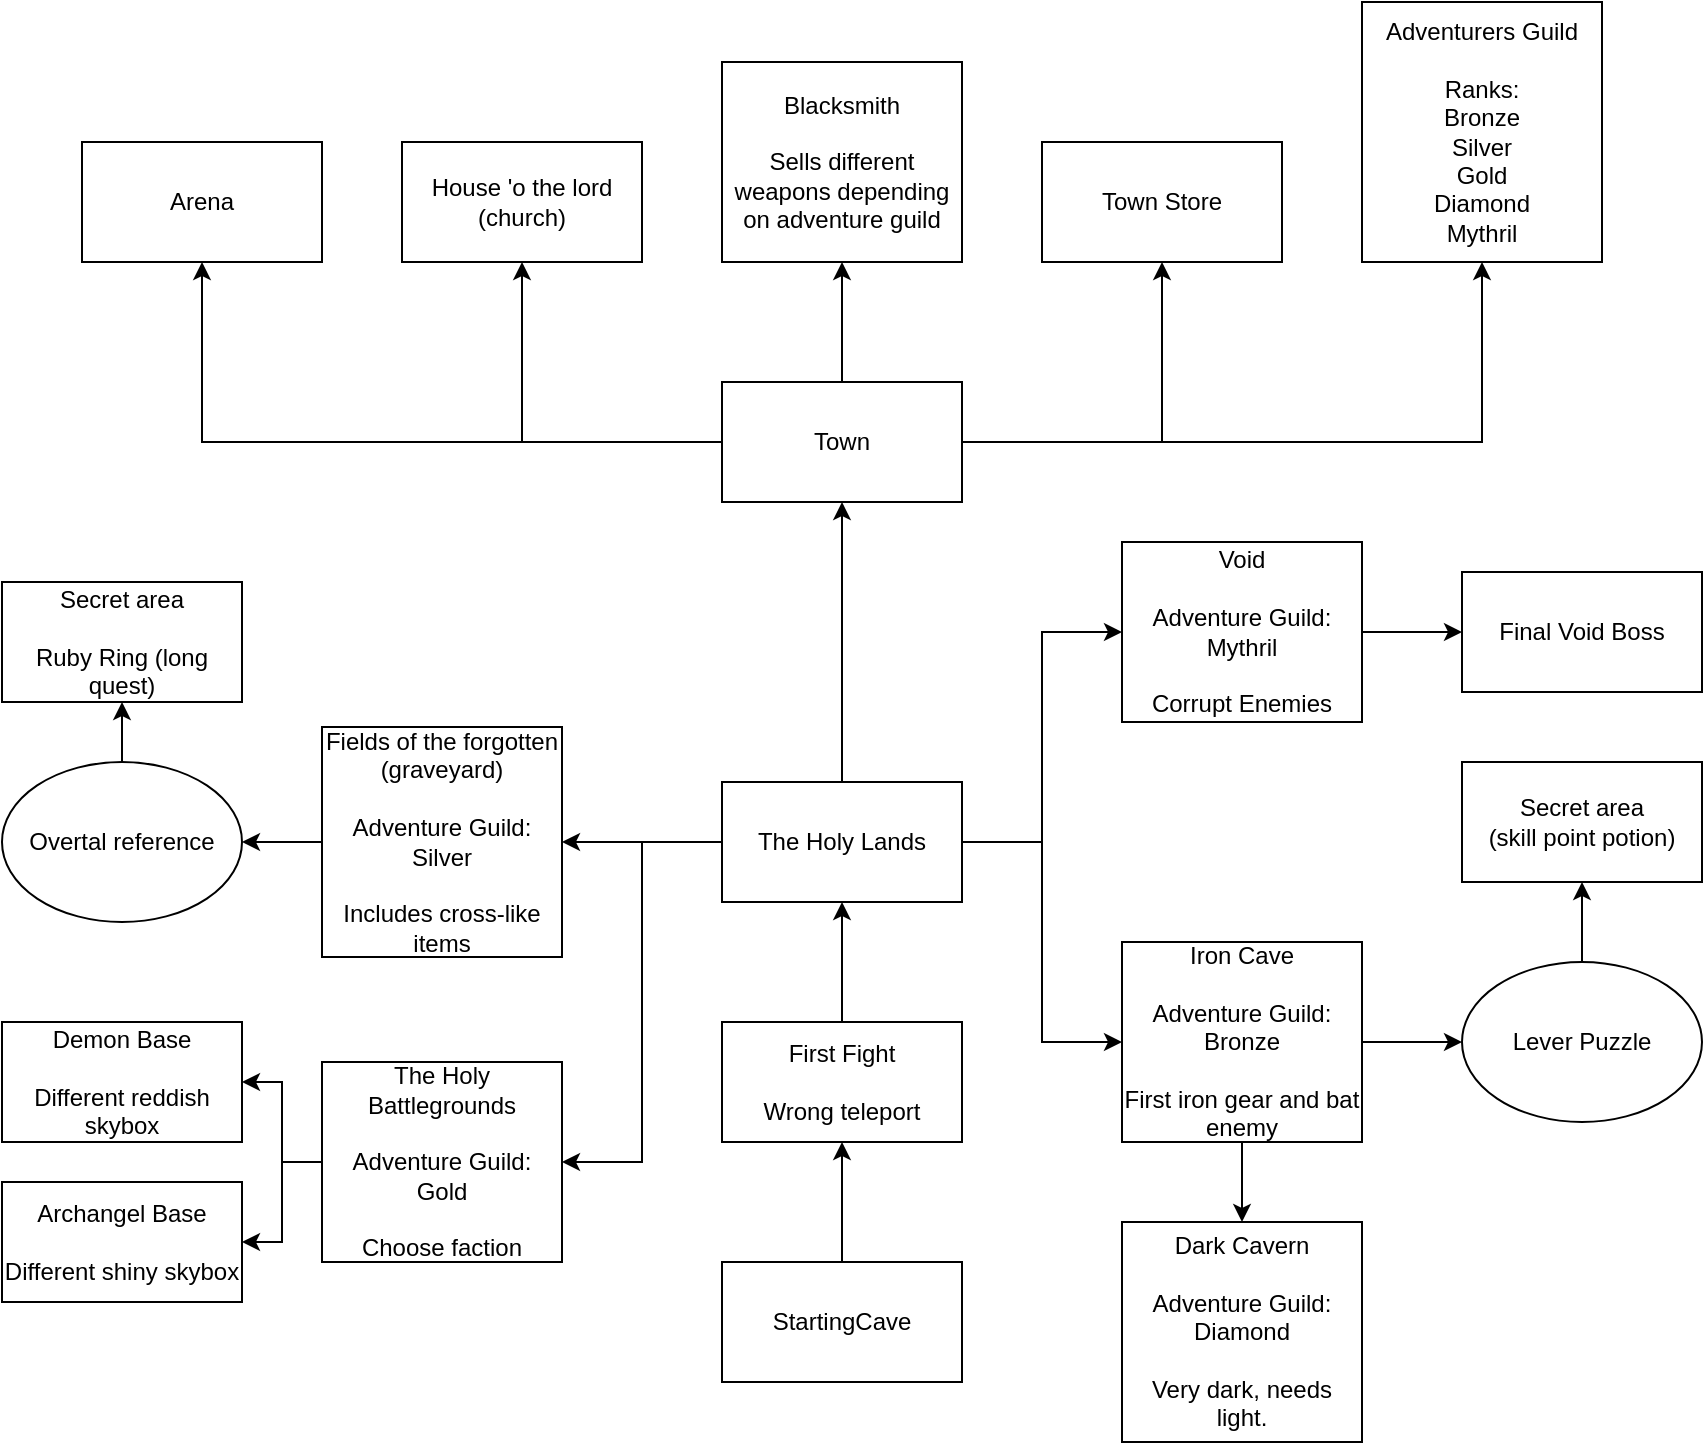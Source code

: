 <mxfile version="15.4.0" type="device"><diagram id="p0U9PMHoSr-TT_iiIyJp" name="Page-1"><mxGraphModel dx="2035" dy="1833" grid="1" gridSize="10" guides="1" tooltips="1" connect="1" arrows="1" fold="1" page="1" pageScale="1" pageWidth="850" pageHeight="1100" math="0" shadow="0"><root><mxCell id="0"/><mxCell id="1" parent="0"/><mxCell id="ngehibIeS3c7_faoRBVR-28" style="edgeStyle=orthogonalEdgeStyle;rounded=0;orthogonalLoop=1;jettySize=auto;html=1;entryX=0.5;entryY=1;entryDx=0;entryDy=0;" edge="1" parent="1" source="ngehibIeS3c7_faoRBVR-1" target="ngehibIeS3c7_faoRBVR-26"><mxGeometry relative="1" as="geometry"/></mxCell><mxCell id="ngehibIeS3c7_faoRBVR-1" value="StartingCave" style="rounded=0;whiteSpace=wrap;html=1;" vertex="1" parent="1"><mxGeometry x="160" y="600" width="120" height="60" as="geometry"/></mxCell><mxCell id="ngehibIeS3c7_faoRBVR-8" style="edgeStyle=orthogonalEdgeStyle;rounded=0;orthogonalLoop=1;jettySize=auto;html=1;entryX=0.5;entryY=1;entryDx=0;entryDy=0;" edge="1" parent="1" source="ngehibIeS3c7_faoRBVR-4" target="ngehibIeS3c7_faoRBVR-7"><mxGeometry relative="1" as="geometry"/></mxCell><mxCell id="ngehibIeS3c7_faoRBVR-36" style="edgeStyle=orthogonalEdgeStyle;rounded=0;orthogonalLoop=1;jettySize=auto;html=1;" edge="1" parent="1" source="ngehibIeS3c7_faoRBVR-4" target="ngehibIeS3c7_faoRBVR-35"><mxGeometry relative="1" as="geometry"/></mxCell><mxCell id="ngehibIeS3c7_faoRBVR-42" style="edgeStyle=orthogonalEdgeStyle;rounded=0;orthogonalLoop=1;jettySize=auto;html=1;entryX=1;entryY=0.5;entryDx=0;entryDy=0;" edge="1" parent="1" source="ngehibIeS3c7_faoRBVR-4" target="ngehibIeS3c7_faoRBVR-41"><mxGeometry relative="1" as="geometry"/></mxCell><mxCell id="ngehibIeS3c7_faoRBVR-53" style="edgeStyle=orthogonalEdgeStyle;rounded=0;orthogonalLoop=1;jettySize=auto;html=1;entryX=0;entryY=0.5;entryDx=0;entryDy=0;" edge="1" parent="1" source="ngehibIeS3c7_faoRBVR-4" target="ngehibIeS3c7_faoRBVR-22"><mxGeometry relative="1" as="geometry"/></mxCell><mxCell id="ngehibIeS3c7_faoRBVR-54" style="edgeStyle=orthogonalEdgeStyle;rounded=0;orthogonalLoop=1;jettySize=auto;html=1;entryX=0;entryY=0.5;entryDx=0;entryDy=0;" edge="1" parent="1" source="ngehibIeS3c7_faoRBVR-4" target="ngehibIeS3c7_faoRBVR-50"><mxGeometry relative="1" as="geometry"/></mxCell><mxCell id="ngehibIeS3c7_faoRBVR-4" value="The Holy Lands" style="rounded=0;whiteSpace=wrap;html=1;" vertex="1" parent="1"><mxGeometry x="160" y="360" width="120" height="60" as="geometry"/></mxCell><mxCell id="ngehibIeS3c7_faoRBVR-10" style="edgeStyle=orthogonalEdgeStyle;rounded=0;orthogonalLoop=1;jettySize=auto;html=1;entryX=0.5;entryY=1;entryDx=0;entryDy=0;" edge="1" parent="1" source="ngehibIeS3c7_faoRBVR-7" target="ngehibIeS3c7_faoRBVR-9"><mxGeometry relative="1" as="geometry"/></mxCell><mxCell id="ngehibIeS3c7_faoRBVR-12" style="edgeStyle=orthogonalEdgeStyle;rounded=0;orthogonalLoop=1;jettySize=auto;html=1;entryX=0.5;entryY=1;entryDx=0;entryDy=0;" edge="1" parent="1" source="ngehibIeS3c7_faoRBVR-7" target="ngehibIeS3c7_faoRBVR-11"><mxGeometry relative="1" as="geometry"/></mxCell><mxCell id="ngehibIeS3c7_faoRBVR-14" style="edgeStyle=orthogonalEdgeStyle;rounded=0;orthogonalLoop=1;jettySize=auto;html=1;" edge="1" parent="1" source="ngehibIeS3c7_faoRBVR-7" target="ngehibIeS3c7_faoRBVR-13"><mxGeometry relative="1" as="geometry"/></mxCell><mxCell id="ngehibIeS3c7_faoRBVR-17" style="edgeStyle=orthogonalEdgeStyle;rounded=0;orthogonalLoop=1;jettySize=auto;html=1;entryX=0.5;entryY=1;entryDx=0;entryDy=0;" edge="1" parent="1" source="ngehibIeS3c7_faoRBVR-7" target="ngehibIeS3c7_faoRBVR-16"><mxGeometry relative="1" as="geometry"/></mxCell><mxCell id="ngehibIeS3c7_faoRBVR-19" style="edgeStyle=orthogonalEdgeStyle;rounded=0;orthogonalLoop=1;jettySize=auto;html=1;" edge="1" parent="1" source="ngehibIeS3c7_faoRBVR-7" target="ngehibIeS3c7_faoRBVR-18"><mxGeometry relative="1" as="geometry"/></mxCell><mxCell id="ngehibIeS3c7_faoRBVR-7" value="Town" style="rounded=0;whiteSpace=wrap;html=1;" vertex="1" parent="1"><mxGeometry x="160" y="160" width="120" height="60" as="geometry"/></mxCell><mxCell id="ngehibIeS3c7_faoRBVR-9" value="Blacksmith&lt;br&gt;&lt;br&gt;Sells different weapons depending on adventure guild&lt;br&gt;" style="rounded=0;whiteSpace=wrap;html=1;" vertex="1" parent="1"><mxGeometry x="160" width="120" height="100" as="geometry"/></mxCell><mxCell id="ngehibIeS3c7_faoRBVR-11" value="Town Store" style="rounded=0;whiteSpace=wrap;html=1;" vertex="1" parent="1"><mxGeometry x="320" y="40" width="120" height="60" as="geometry"/></mxCell><mxCell id="ngehibIeS3c7_faoRBVR-13" value="House 'o the lord&lt;br&gt;(church)" style="rounded=0;whiteSpace=wrap;html=1;" vertex="1" parent="1"><mxGeometry y="40" width="120" height="60" as="geometry"/></mxCell><mxCell id="ngehibIeS3c7_faoRBVR-16" value="Adventurers Guild&lt;br&gt;&lt;br&gt;Ranks:&lt;br&gt;Bronze&lt;br&gt;Silver&lt;br&gt;Gold&lt;br&gt;Diamond&lt;br&gt;Mythril" style="rounded=0;whiteSpace=wrap;html=1;" vertex="1" parent="1"><mxGeometry x="480" y="-30" width="120" height="130" as="geometry"/></mxCell><mxCell id="ngehibIeS3c7_faoRBVR-18" value="Arena" style="rounded=0;whiteSpace=wrap;html=1;" vertex="1" parent="1"><mxGeometry x="-160" y="40" width="120" height="60" as="geometry"/></mxCell><mxCell id="ngehibIeS3c7_faoRBVR-32" style="edgeStyle=orthogonalEdgeStyle;rounded=0;orthogonalLoop=1;jettySize=auto;html=1;" edge="1" parent="1" source="ngehibIeS3c7_faoRBVR-22" target="ngehibIeS3c7_faoRBVR-31"><mxGeometry relative="1" as="geometry"/></mxCell><mxCell id="ngehibIeS3c7_faoRBVR-48" style="edgeStyle=orthogonalEdgeStyle;rounded=0;orthogonalLoop=1;jettySize=auto;html=1;" edge="1" parent="1" source="ngehibIeS3c7_faoRBVR-22" target="ngehibIeS3c7_faoRBVR-47"><mxGeometry relative="1" as="geometry"/></mxCell><mxCell id="ngehibIeS3c7_faoRBVR-22" value="Iron Cave&lt;br&gt;&lt;br&gt;Adventure Guild: Bronze&lt;br&gt;&lt;br&gt;First iron gear and bat enemy" style="rounded=0;whiteSpace=wrap;html=1;" vertex="1" parent="1"><mxGeometry x="360" y="440" width="120" height="100" as="geometry"/></mxCell><mxCell id="ngehibIeS3c7_faoRBVR-29" style="edgeStyle=orthogonalEdgeStyle;rounded=0;orthogonalLoop=1;jettySize=auto;html=1;entryX=0.5;entryY=1;entryDx=0;entryDy=0;" edge="1" parent="1" source="ngehibIeS3c7_faoRBVR-26" target="ngehibIeS3c7_faoRBVR-4"><mxGeometry relative="1" as="geometry"/></mxCell><mxCell id="ngehibIeS3c7_faoRBVR-26" value="First Fight&lt;br&gt;&lt;br&gt;Wrong teleport" style="rounded=0;whiteSpace=wrap;html=1;" vertex="1" parent="1"><mxGeometry x="160" y="480" width="120" height="60" as="geometry"/></mxCell><mxCell id="ngehibIeS3c7_faoRBVR-34" style="edgeStyle=orthogonalEdgeStyle;rounded=0;orthogonalLoop=1;jettySize=auto;html=1;" edge="1" parent="1" source="ngehibIeS3c7_faoRBVR-31" target="ngehibIeS3c7_faoRBVR-33"><mxGeometry relative="1" as="geometry"/></mxCell><mxCell id="ngehibIeS3c7_faoRBVR-31" value="Lever Puzzle" style="ellipse;whiteSpace=wrap;html=1;" vertex="1" parent="1"><mxGeometry x="530" y="450" width="120" height="80" as="geometry"/></mxCell><mxCell id="ngehibIeS3c7_faoRBVR-33" value="Secret area&lt;br&gt;(skill point potion)" style="rounded=0;whiteSpace=wrap;html=1;" vertex="1" parent="1"><mxGeometry x="530" y="350" width="120" height="60" as="geometry"/></mxCell><mxCell id="ngehibIeS3c7_faoRBVR-38" style="edgeStyle=orthogonalEdgeStyle;rounded=0;orthogonalLoop=1;jettySize=auto;html=1;entryX=1;entryY=0.5;entryDx=0;entryDy=0;" edge="1" parent="1" source="ngehibIeS3c7_faoRBVR-35" target="ngehibIeS3c7_faoRBVR-37"><mxGeometry relative="1" as="geometry"/></mxCell><mxCell id="ngehibIeS3c7_faoRBVR-35" value="Fields of the forgotten&lt;br&gt;(graveyard)&lt;br&gt;&lt;br&gt;Adventure Guild:&lt;br&gt;Silver&lt;br&gt;&lt;br&gt;Includes cross-like items" style="rounded=0;whiteSpace=wrap;html=1;" vertex="1" parent="1"><mxGeometry x="-40" y="332.5" width="120" height="115" as="geometry"/></mxCell><mxCell id="ngehibIeS3c7_faoRBVR-40" style="edgeStyle=orthogonalEdgeStyle;rounded=0;orthogonalLoop=1;jettySize=auto;html=1;" edge="1" parent="1" source="ngehibIeS3c7_faoRBVR-37" target="ngehibIeS3c7_faoRBVR-39"><mxGeometry relative="1" as="geometry"/></mxCell><mxCell id="ngehibIeS3c7_faoRBVR-37" value="Overtal reference" style="ellipse;whiteSpace=wrap;html=1;" vertex="1" parent="1"><mxGeometry x="-200" y="350" width="120" height="80" as="geometry"/></mxCell><mxCell id="ngehibIeS3c7_faoRBVR-39" value="Secret area&lt;br&gt;&lt;br&gt;Ruby Ring (long quest)" style="rounded=0;whiteSpace=wrap;html=1;" vertex="1" parent="1"><mxGeometry x="-200" y="260" width="120" height="60" as="geometry"/></mxCell><mxCell id="ngehibIeS3c7_faoRBVR-45" style="edgeStyle=orthogonalEdgeStyle;rounded=0;orthogonalLoop=1;jettySize=auto;html=1;entryX=1;entryY=0.5;entryDx=0;entryDy=0;" edge="1" parent="1" source="ngehibIeS3c7_faoRBVR-41" target="ngehibIeS3c7_faoRBVR-43"><mxGeometry relative="1" as="geometry"/></mxCell><mxCell id="ngehibIeS3c7_faoRBVR-46" style="edgeStyle=orthogonalEdgeStyle;rounded=0;orthogonalLoop=1;jettySize=auto;html=1;entryX=1;entryY=0.5;entryDx=0;entryDy=0;" edge="1" parent="1" source="ngehibIeS3c7_faoRBVR-41" target="ngehibIeS3c7_faoRBVR-44"><mxGeometry relative="1" as="geometry"/></mxCell><mxCell id="ngehibIeS3c7_faoRBVR-41" value="The Holy Battlegrounds&lt;br&gt;&lt;br&gt;Adventure Guild:&lt;br&gt;Gold&lt;br&gt;&lt;br&gt;Choose faction" style="rounded=0;whiteSpace=wrap;html=1;" vertex="1" parent="1"><mxGeometry x="-40" y="500" width="120" height="100" as="geometry"/></mxCell><mxCell id="ngehibIeS3c7_faoRBVR-43" value="Demon Base&lt;br&gt;&lt;br&gt;Different reddish skybox" style="rounded=0;whiteSpace=wrap;html=1;" vertex="1" parent="1"><mxGeometry x="-200" y="480" width="120" height="60" as="geometry"/></mxCell><mxCell id="ngehibIeS3c7_faoRBVR-44" value="Archangel Base&lt;br&gt;&lt;br&gt;Different shiny skybox" style="rounded=0;whiteSpace=wrap;html=1;" vertex="1" parent="1"><mxGeometry x="-200" y="560" width="120" height="60" as="geometry"/></mxCell><mxCell id="ngehibIeS3c7_faoRBVR-47" value="Dark Cavern&lt;br&gt;&lt;br&gt;Adventure Guild:&lt;br&gt;Diamond&lt;br&gt;&lt;br&gt;Very dark, needs light." style="rounded=0;whiteSpace=wrap;html=1;" vertex="1" parent="1"><mxGeometry x="360" y="580" width="120" height="110" as="geometry"/></mxCell><mxCell id="ngehibIeS3c7_faoRBVR-57" style="edgeStyle=orthogonalEdgeStyle;rounded=0;orthogonalLoop=1;jettySize=auto;html=1;entryX=0;entryY=0.5;entryDx=0;entryDy=0;" edge="1" parent="1" source="ngehibIeS3c7_faoRBVR-50" target="ngehibIeS3c7_faoRBVR-55"><mxGeometry relative="1" as="geometry"/></mxCell><mxCell id="ngehibIeS3c7_faoRBVR-50" value="Void&lt;br&gt;&lt;br&gt;Adventure Guild:&lt;br&gt;Mythril&lt;br&gt;&lt;br&gt;Corrupt Enemies" style="rounded=0;whiteSpace=wrap;html=1;" vertex="1" parent="1"><mxGeometry x="360" y="240" width="120" height="90" as="geometry"/></mxCell><mxCell id="ngehibIeS3c7_faoRBVR-55" value="Final Void Boss" style="rounded=0;whiteSpace=wrap;html=1;" vertex="1" parent="1"><mxGeometry x="530" y="255" width="120" height="60" as="geometry"/></mxCell></root></mxGraphModel></diagram></mxfile>
